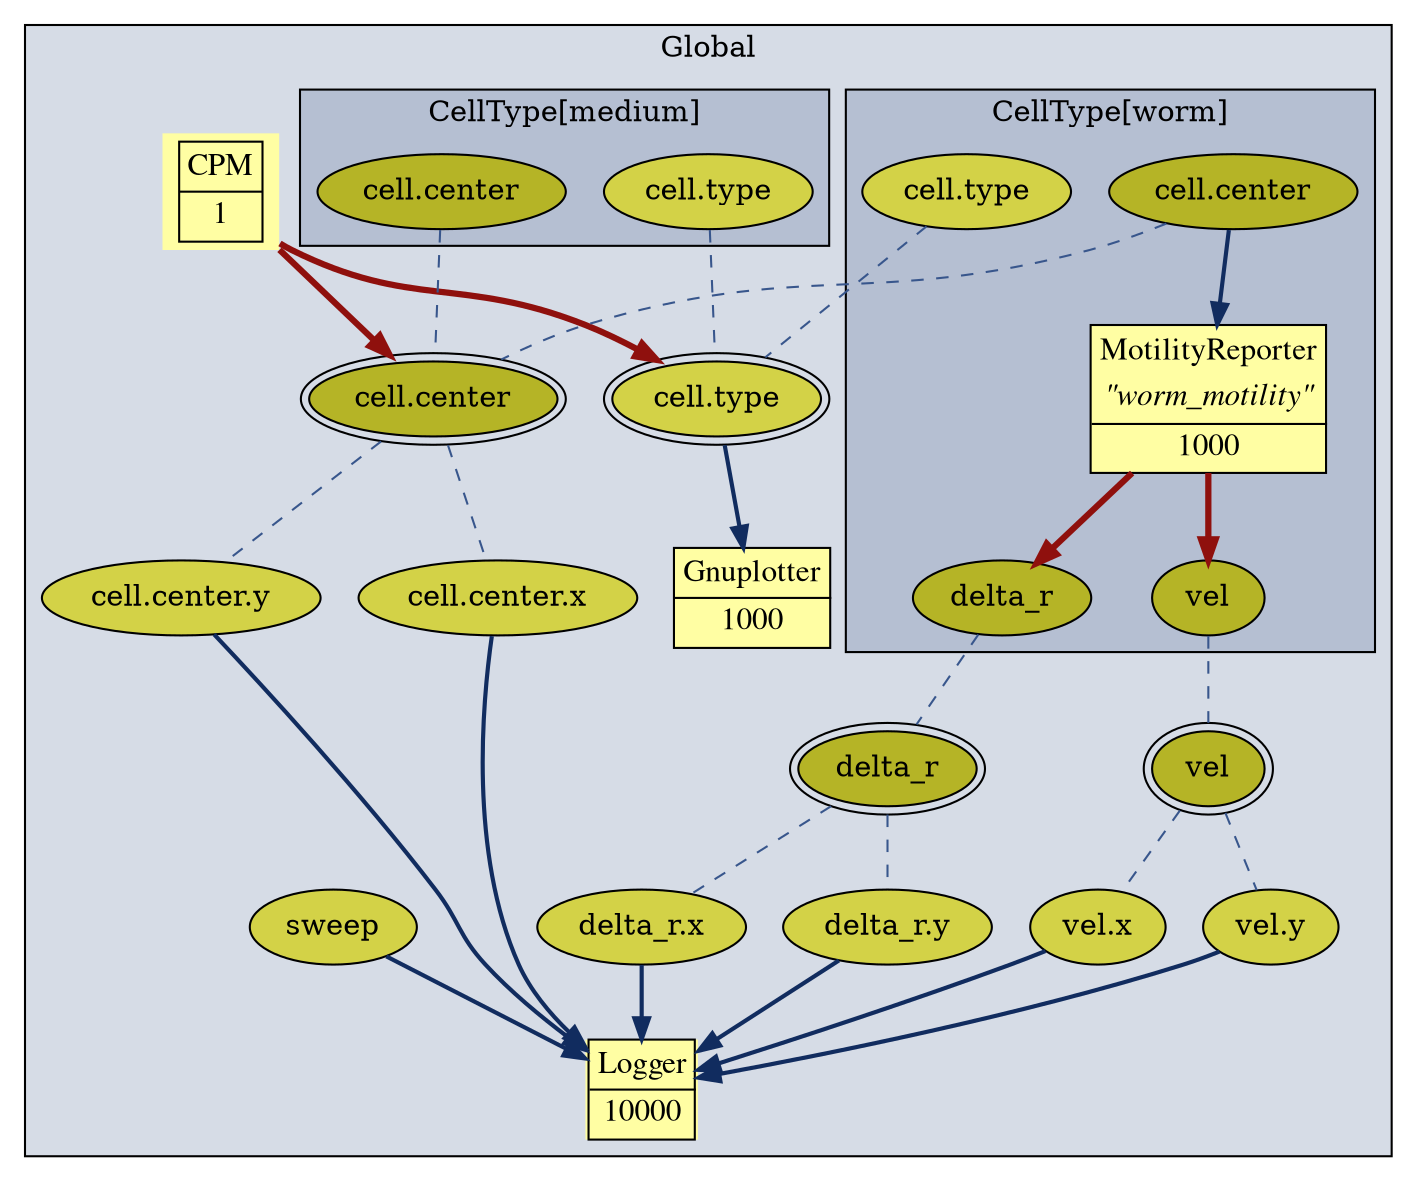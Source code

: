 digraph {
compound=true;
subgraph cluster{
labelloc="t";label="Global";bgcolor="#2341782f"
node[style=filled,fillcolor="#fffea3"]
CPM_0_1 [shape=plaintext, label=<<font face="times" point-size="15"><table cellborder="0" border="1" cellspacing="0" cellpadding="3">  <tr><td>CPM</td></tr><hr/><tr><td>1</td></tr></table></font>>, URL="morph://MorpheusModel/CPM" ]
Gnuplotter_0_1000[ shape=plaintext,  margin="0", label=<<font face="times" point-size="15"><table cellborder="0" border="1" cellspacing="0" cellpadding="3" align="center">
<tr><td>Gnuplotter</td></tr>
<hr/>
<tr><td>1000</td></tr></table></font>>, URL="morph://MorpheusModel/Analysis/Gnuplotter" ]
Logger_0_10000[ shape=plaintext,  margin="0", label=<<font face="times" point-size="15"><table cellborder="0" border="1" cellspacing="0" cellpadding="3" align="center">
<tr><td>Logger</td></tr>
<hr/>
<tr><td>10000</td></tr></table></font>>, URL="morph://MorpheusModel/Analysis/Logger" ]
cell_center_0[label="cell.center", fillcolor="#b5b426",peripheries=2]
cell_center_x_0[label="cell.center.x", fillcolor="#d3d247"]
cell_center_y_0[label="cell.center.y", fillcolor="#d3d247"]
cell_type_0[label="cell.type", fillcolor="#d3d247",peripheries=2]
delta_r_0[label="delta_r", fillcolor="#b5b426",peripheries=2]
delta_r_x_0[label="delta_r.x", fillcolor="#d3d247"]
delta_r_y_0[label="delta_r.y", fillcolor="#d3d247"]
sweep_0[label="sweep", fillcolor="#d3d247", URL="morph://MorpheusModel/Global/Constant[2]"]
vel_0[label="vel", fillcolor="#b5b426",peripheries=2]
vel_x_0[label="vel.x", fillcolor="#d3d247"]
vel_y_0[label="vel.y", fillcolor="#d3d247"]
subgraph cluster_1 {
label="CellType[worm]";
MotilityReporter_11480696856280444441[ shape=plaintext,  margin="0", label=<<font face="times" point-size="15"><table cellborder="0" border="1" cellspacing="0" cellpadding="3" align="center">
<tr><td>MotilityReporter</td></tr>
<tr><td><I>"worm_motility"</I></td></tr>
<hr/>
<tr><td>1000</td></tr></table></font>>, URL="morph://MorpheusModel/CellTypes/CellType[0]/MotilityReporter" ]
cell_center_1[label="cell.center", fillcolor="#b5b426"]
cell_type_1[label="cell.type", fillcolor="#d3d247", URL="morph://MorpheusModel/CellTypes/CellType[0]"]
delta_r_1[label="delta_r", fillcolor="#b5b426", URL="morph://MorpheusModel/CellTypes/CellType[0]/PropertyVector[1]"]
vel_1[label="vel", fillcolor="#b5b426", URL="morph://MorpheusModel/CellTypes/CellType[0]/PropertyVector[0]"]
}
subgraph cluster_2 {
label="CellType[medium]";
cell_center_2[label="cell.center", fillcolor="#b5b426"]
cell_type_2[label="cell.type", fillcolor="#d3d247", URL="morph://MorpheusModel/CellTypes/CellType[1]"]
}
subgraph cluster_3 {
label="CellType[Medium]";
}
}
CPM_0_1 -> cell_center_0 [penwidth=3, color="#8f100d"] 

CPM_0_1 -> cell_type_0 [penwidth=3, color="#8f100d"] 

MotilityReporter_11480696856280444441 -> delta_r_1 [penwidth=3, color="#8f100d"] 

MotilityReporter_11480696856280444441 -> vel_1 [penwidth=3, color="#8f100d"] 

cell_center_0 -> cell_center_x_0 [dir=none, style="dashed", penwidth=1, color="#38568c"] 

cell_center_0 -> cell_center_y_0 [dir=none, style="dashed", penwidth=1, color="#38568c"] 

cell_center_1 -> MotilityReporter_11480696856280444441 [penwidth=2, color="#112c5f"] 

cell_center_1 -> cell_center_0 [dir=none, style="dashed", penwidth=1, color="#38568c"] 

cell_center_2 -> cell_center_0 [dir=none, style="dashed", penwidth=1, color="#38568c"] 

cell_center_x_0 -> Logger_0_10000 [penwidth=2, color="#112c5f"] 

cell_center_y_0 -> Logger_0_10000 [penwidth=2, color="#112c5f"] 

cell_type_0 -> Gnuplotter_0_1000 [penwidth=2, color="#112c5f"] 

cell_type_1 -> cell_type_0 [dir=none, style="dashed", penwidth=1, color="#38568c"] 

cell_type_2 -> cell_type_0 [dir=none, style="dashed", penwidth=1, color="#38568c"] 

delta_r_0 -> delta_r_x_0 [dir=none, style="dashed", penwidth=1, color="#38568c"] 

delta_r_0 -> delta_r_y_0 [dir=none, style="dashed", penwidth=1, color="#38568c"] 

delta_r_1 -> delta_r_0 [dir=none, style="dashed", penwidth=1, color="#38568c"] 

delta_r_x_0 -> Logger_0_10000 [penwidth=2, color="#112c5f"] 

delta_r_y_0 -> Logger_0_10000 [penwidth=2, color="#112c5f"] 

sweep_0 -> Logger_0_10000 [penwidth=2, color="#112c5f"] 

vel_0 -> vel_x_0 [dir=none, style="dashed", penwidth=1, color="#38568c"] 

vel_0 -> vel_y_0 [dir=none, style="dashed", penwidth=1, color="#38568c"] 

vel_1 -> vel_0 [dir=none, style="dashed", penwidth=1, color="#38568c"] 

vel_x_0 -> Logger_0_10000 [penwidth=2, color="#112c5f"] 

vel_y_0 -> Logger_0_10000 [penwidth=2, color="#112c5f"] 

}
